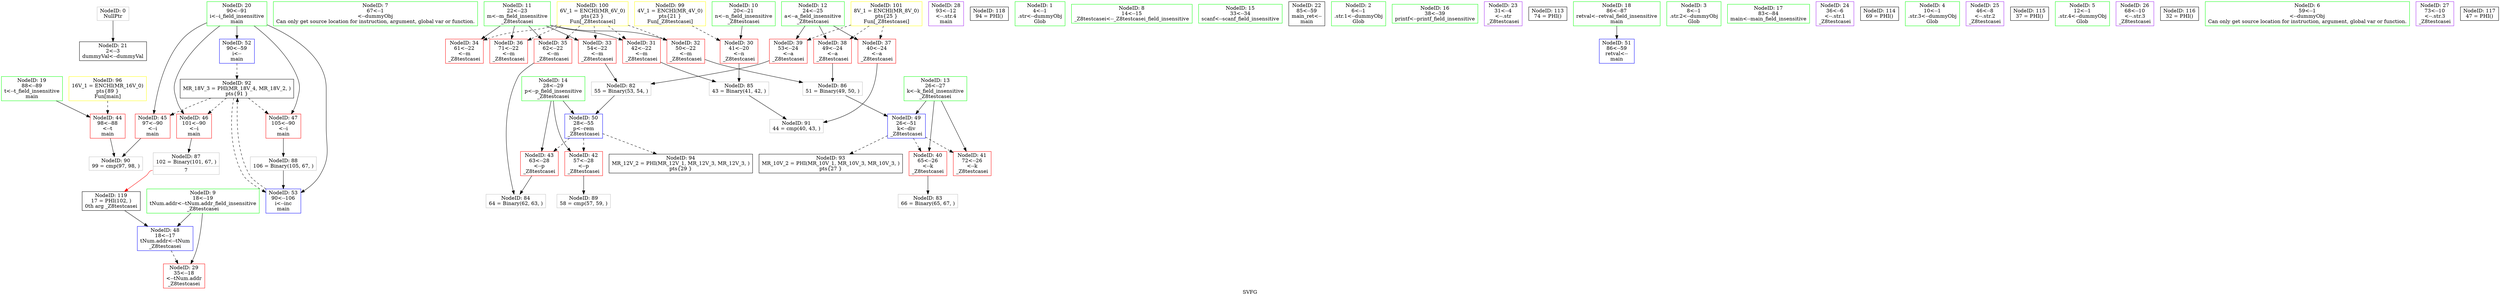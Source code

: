 digraph "SVFG" {
	label="SVFG";

	Node0x55ae4ca5e120 [shape=record,color=grey,label="{NodeID: 0\nNullPtr}"];
	Node0x55ae4ca5e120 -> Node0x55ae4ca71170[style=solid];
	Node0x55ae4ca761e0 [shape=record,color=grey,label="{NodeID: 90\n99 = cmp(97, 98, )\n}"];
	Node0x55ae4ca706c0 [shape=record,color=green,label="{NodeID: 7\n67\<--1\n\<--dummyObj\nCan only get source location for instruction, argument, global var or function.}"];
	Node0x55ae4ca70b30 [shape=record,color=green,label="{NodeID: 14\n28\<--29\np\<--p_field_insensitive\n_Z8testcasei\n}"];
	Node0x55ae4ca70b30 -> Node0x55ae4ca722b0[style=solid];
	Node0x55ae4ca70b30 -> Node0x55ae4ca72380[style=solid];
	Node0x55ae4ca70b30 -> Node0x55ae4ca73950[style=solid];
	Node0x55ae4ca71170 [shape=record,color=black,label="{NodeID: 21\n2\<--3\ndummyVal\<--dummyVal\n}"];
	Node0x55ae4ca71750 [shape=record,color=purple,label="{NodeID: 28\n93\<--12\n\<--.str.4\nmain\n}"];
	Node0x55ae4ca80d80 [shape=record,color=black,label="{NodeID: 118\n94 = PHI()\n}"];
	Node0x55ae4ca71d00 [shape=record,color=red,label="{NodeID: 35\n62\<--22\n\<--m\n_Z8testcasei\n}"];
	Node0x55ae4ca71d00 -> Node0x55ae4ca758e0[style=solid];
	Node0x55ae4ca722b0 [shape=record,color=red,label="{NodeID: 42\n57\<--28\n\<--p\n_Z8testcasei\n}"];
	Node0x55ae4ca722b0 -> Node0x55ae4ca76060[style=solid];
	Node0x55ae4ca73880 [shape=record,color=blue,label="{NodeID: 49\n26\<--51\nk\<--div\n_Z8testcasei\n}"];
	Node0x55ae4ca73880 -> Node0x55ae4ca72110[style=dashed];
	Node0x55ae4ca73880 -> Node0x55ae4ca721e0[style=dashed];
	Node0x55ae4ca73880 -> Node0x55ae4ca79540[style=dashed];
	Node0x55ae4ca758e0 [shape=record,color=grey,label="{NodeID: 84\n64 = Binary(62, 63, )\n}"];
	Node0x55ae4ca6f900 [shape=record,color=green,label="{NodeID: 1\n4\<--1\n.str\<--dummyObj\nGlob }"];
	Node0x55ae4ca76360 [shape=record,color=grey,label="{NodeID: 91\n44 = cmp(40, 43, )\n}"];
	Node0x55ae4ca70750 [shape=record,color=green,label="{NodeID: 8\n14\<--15\n_Z8testcasei\<--_Z8testcasei_field_insensitive\n}"];
	Node0x55ae4ca70c00 [shape=record,color=green,label="{NodeID: 15\n33\<--34\nscanf\<--scanf_field_insensitive\n}"];
	Node0x55ae4ca71270 [shape=record,color=black,label="{NodeID: 22\n85\<--59\nmain_ret\<--\nmain\n}"];
	Node0x55ae4ca71820 [shape=record,color=red,label="{NodeID: 29\n35\<--18\n\<--tNum.addr\n_Z8testcasei\n}"];
	Node0x55ae4ca80e80 [shape=record,color=black,label="{NodeID: 119\n17 = PHI(102, )\n0th arg _Z8testcasei }"];
	Node0x55ae4ca80e80 -> Node0x55ae4ca737b0[style=solid];
	Node0x55ae4ca71dd0 [shape=record,color=red,label="{NodeID: 36\n71\<--22\n\<--m\n_Z8testcasei\n}"];
	Node0x55ae4ca72380 [shape=record,color=red,label="{NodeID: 43\n63\<--28\n\<--p\n_Z8testcasei\n}"];
	Node0x55ae4ca72380 -> Node0x55ae4ca758e0[style=solid];
	Node0x55ae4ca73950 [shape=record,color=blue,label="{NodeID: 50\n28\<--55\np\<--rem\n_Z8testcasei\n}"];
	Node0x55ae4ca73950 -> Node0x55ae4ca722b0[style=dashed];
	Node0x55ae4ca73950 -> Node0x55ae4ca72380[style=dashed];
	Node0x55ae4ca73950 -> Node0x55ae4ca79a40[style=dashed];
	Node0x55ae4ca75a60 [shape=record,color=grey,label="{NodeID: 85\n43 = Binary(41, 42, )\n}"];
	Node0x55ae4ca75a60 -> Node0x55ae4ca76360[style=solid];
	Node0x55ae4ca6f990 [shape=record,color=green,label="{NodeID: 2\n6\<--1\n.str.1\<--dummyObj\nGlob }"];
	Node0x55ae4ca79040 [shape=record,color=black,label="{NodeID: 92\nMR_18V_3 = PHI(MR_18V_4, MR_18V_2, )\npts\{91 \}\n}"];
	Node0x55ae4ca79040 -> Node0x55ae4ca72520[style=dashed];
	Node0x55ae4ca79040 -> Node0x55ae4ca725f0[style=dashed];
	Node0x55ae4ca79040 -> Node0x55ae4ca726c0[style=dashed];
	Node0x55ae4ca79040 -> Node0x55ae4ca73bc0[style=dashed];
	Node0x55ae4ca707e0 [shape=record,color=green,label="{NodeID: 9\n18\<--19\ntNum.addr\<--tNum.addr_field_insensitive\n_Z8testcasei\n}"];
	Node0x55ae4ca707e0 -> Node0x55ae4ca71820[style=solid];
	Node0x55ae4ca707e0 -> Node0x55ae4ca737b0[style=solid];
	Node0x55ae4ca72a90 [shape=record,color=yellow,style=double,label="{NodeID: 99\n4V_1 = ENCHI(MR_4V_0)\npts\{21 \}\nFun[_Z8testcasei]}"];
	Node0x55ae4ca72a90 -> Node0x55ae4ca718f0[style=dashed];
	Node0x55ae4ca70d00 [shape=record,color=green,label="{NodeID: 16\n38\<--39\nprintf\<--printf_field_insensitive\n}"];
	Node0x55ae4ca71340 [shape=record,color=purple,label="{NodeID: 23\n31\<--4\n\<--.str\n_Z8testcasei\n}"];
	Node0x55ae4c959cb0 [shape=record,color=black,label="{NodeID: 113\n74 = PHI()\n}"];
	Node0x55ae4ca718f0 [shape=record,color=red,label="{NodeID: 30\n41\<--20\n\<--n\n_Z8testcasei\n}"];
	Node0x55ae4ca718f0 -> Node0x55ae4ca75a60[style=solid];
	Node0x55ae4ca71ea0 [shape=record,color=red,label="{NodeID: 37\n40\<--24\n\<--a\n_Z8testcasei\n}"];
	Node0x55ae4ca71ea0 -> Node0x55ae4ca76360[style=solid];
	Node0x55ae4ca72450 [shape=record,color=red,label="{NodeID: 44\n98\<--88\n\<--t\nmain\n}"];
	Node0x55ae4ca72450 -> Node0x55ae4ca761e0[style=solid];
	Node0x55ae4ca73a20 [shape=record,color=blue,label="{NodeID: 51\n86\<--59\nretval\<--\nmain\n}"];
	Node0x55ae4ca75be0 [shape=record,color=grey,label="{NodeID: 86\n51 = Binary(49, 50, )\n}"];
	Node0x55ae4ca75be0 -> Node0x55ae4ca73880[style=solid];
	Node0x55ae4ca6fc40 [shape=record,color=green,label="{NodeID: 3\n8\<--1\n.str.2\<--dummyObj\nGlob }"];
	Node0x55ae4ca79540 [shape=record,color=black,label="{NodeID: 93\nMR_10V_2 = PHI(MR_10V_1, MR_10V_3, MR_10V_3, )\npts\{27 \}\n}"];
	Node0x55ae4ca70870 [shape=record,color=green,label="{NodeID: 10\n20\<--21\nn\<--n_field_insensitive\n_Z8testcasei\n}"];
	Node0x55ae4ca70870 -> Node0x55ae4ca718f0[style=solid];
	Node0x55ae4ca72b70 [shape=record,color=yellow,style=double,label="{NodeID: 100\n6V_1 = ENCHI(MR_6V_0)\npts\{23 \}\nFun[_Z8testcasei]}"];
	Node0x55ae4ca72b70 -> Node0x55ae4ca719c0[style=dashed];
	Node0x55ae4ca72b70 -> Node0x55ae4ca71a90[style=dashed];
	Node0x55ae4ca72b70 -> Node0x55ae4ca71b60[style=dashed];
	Node0x55ae4ca72b70 -> Node0x55ae4ca71c30[style=dashed];
	Node0x55ae4ca72b70 -> Node0x55ae4ca71d00[style=dashed];
	Node0x55ae4ca72b70 -> Node0x55ae4ca71dd0[style=dashed];
	Node0x55ae4ca70e00 [shape=record,color=green,label="{NodeID: 17\n83\<--84\nmain\<--main_field_insensitive\n}"];
	Node0x55ae4ca71410 [shape=record,color=purple,label="{NodeID: 24\n36\<--6\n\<--.str.1\n_Z8testcasei\n}"];
	Node0x55ae4ca803e0 [shape=record,color=black,label="{NodeID: 114\n69 = PHI()\n}"];
	Node0x55ae4ca719c0 [shape=record,color=red,label="{NodeID: 31\n42\<--22\n\<--m\n_Z8testcasei\n}"];
	Node0x55ae4ca719c0 -> Node0x55ae4ca75a60[style=solid];
	Node0x55ae4ca71f70 [shape=record,color=red,label="{NodeID: 38\n49\<--24\n\<--a\n_Z8testcasei\n}"];
	Node0x55ae4ca71f70 -> Node0x55ae4ca75be0[style=solid];
	Node0x55ae4ca72520 [shape=record,color=red,label="{NodeID: 45\n97\<--90\n\<--i\nmain\n}"];
	Node0x55ae4ca72520 -> Node0x55ae4ca761e0[style=solid];
	Node0x55ae4ca73af0 [shape=record,color=blue,label="{NodeID: 52\n90\<--59\ni\<--\nmain\n}"];
	Node0x55ae4ca73af0 -> Node0x55ae4ca79040[style=dashed];
	Node0x55ae4ca75d60 [shape=record,color=grey,label="{NodeID: 87\n102 = Binary(101, 67, )\n|{<s0>7}}"];
	Node0x55ae4ca75d60:s0 -> Node0x55ae4ca80e80[style=solid,color=red];
	Node0x55ae4ca6fcd0 [shape=record,color=green,label="{NodeID: 4\n10\<--1\n.str.3\<--dummyObj\nGlob }"];
	Node0x55ae4ca79a40 [shape=record,color=black,label="{NodeID: 94\nMR_12V_2 = PHI(MR_12V_1, MR_12V_3, MR_12V_3, )\npts\{29 \}\n}"];
	Node0x55ae4ca70900 [shape=record,color=green,label="{NodeID: 11\n22\<--23\nm\<--m_field_insensitive\n_Z8testcasei\n}"];
	Node0x55ae4ca70900 -> Node0x55ae4ca719c0[style=solid];
	Node0x55ae4ca70900 -> Node0x55ae4ca71a90[style=solid];
	Node0x55ae4ca70900 -> Node0x55ae4ca71b60[style=solid];
	Node0x55ae4ca70900 -> Node0x55ae4ca71c30[style=solid];
	Node0x55ae4ca70900 -> Node0x55ae4ca71d00[style=solid];
	Node0x55ae4ca70900 -> Node0x55ae4ca71dd0[style=solid];
	Node0x55ae4ca72c50 [shape=record,color=yellow,style=double,label="{NodeID: 101\n8V_1 = ENCHI(MR_8V_0)\npts\{25 \}\nFun[_Z8testcasei]}"];
	Node0x55ae4ca72c50 -> Node0x55ae4ca71ea0[style=dashed];
	Node0x55ae4ca72c50 -> Node0x55ae4ca71f70[style=dashed];
	Node0x55ae4ca72c50 -> Node0x55ae4ca72040[style=dashed];
	Node0x55ae4ca70f00 [shape=record,color=green,label="{NodeID: 18\n86\<--87\nretval\<--retval_field_insensitive\nmain\n}"];
	Node0x55ae4ca70f00 -> Node0x55ae4ca73a20[style=solid];
	Node0x55ae4ca714e0 [shape=record,color=purple,label="{NodeID: 25\n46\<--8\n\<--.str.2\n_Z8testcasei\n}"];
	Node0x55ae4ca804e0 [shape=record,color=black,label="{NodeID: 115\n37 = PHI()\n}"];
	Node0x55ae4ca71a90 [shape=record,color=red,label="{NodeID: 32\n50\<--22\n\<--m\n_Z8testcasei\n}"];
	Node0x55ae4ca71a90 -> Node0x55ae4ca75be0[style=solid];
	Node0x55ae4ca72040 [shape=record,color=red,label="{NodeID: 39\n53\<--24\n\<--a\n_Z8testcasei\n}"];
	Node0x55ae4ca72040 -> Node0x55ae4ca755e0[style=solid];
	Node0x55ae4ca725f0 [shape=record,color=red,label="{NodeID: 46\n101\<--90\n\<--i\nmain\n}"];
	Node0x55ae4ca725f0 -> Node0x55ae4ca75d60[style=solid];
	Node0x55ae4ca73bc0 [shape=record,color=blue,label="{NodeID: 53\n90\<--106\ni\<--inc\nmain\n}"];
	Node0x55ae4ca73bc0 -> Node0x55ae4ca79040[style=dashed];
	Node0x55ae4ca75ee0 [shape=record,color=grey,label="{NodeID: 88\n106 = Binary(105, 67, )\n}"];
	Node0x55ae4ca75ee0 -> Node0x55ae4ca73bc0[style=solid];
	Node0x55ae4ca6fd60 [shape=record,color=green,label="{NodeID: 5\n12\<--1\n.str.4\<--dummyObj\nGlob }"];
	Node0x55ae4ca70990 [shape=record,color=green,label="{NodeID: 12\n24\<--25\na\<--a_field_insensitive\n_Z8testcasei\n}"];
	Node0x55ae4ca70990 -> Node0x55ae4ca71ea0[style=solid];
	Node0x55ae4ca70990 -> Node0x55ae4ca71f70[style=solid];
	Node0x55ae4ca70990 -> Node0x55ae4ca72040[style=solid];
	Node0x55ae4ca70fd0 [shape=record,color=green,label="{NodeID: 19\n88\<--89\nt\<--t_field_insensitive\nmain\n}"];
	Node0x55ae4ca70fd0 -> Node0x55ae4ca72450[style=solid];
	Node0x55ae4ca715b0 [shape=record,color=purple,label="{NodeID: 26\n68\<--10\n\<--.str.3\n_Z8testcasei\n}"];
	Node0x55ae4ca80b80 [shape=record,color=black,label="{NodeID: 116\n32 = PHI()\n}"];
	Node0x55ae4ca71b60 [shape=record,color=red,label="{NodeID: 33\n54\<--22\n\<--m\n_Z8testcasei\n}"];
	Node0x55ae4ca71b60 -> Node0x55ae4ca755e0[style=solid];
	Node0x55ae4ca72110 [shape=record,color=red,label="{NodeID: 40\n65\<--26\n\<--k\n_Z8testcasei\n}"];
	Node0x55ae4ca72110 -> Node0x55ae4ca75760[style=solid];
	Node0x55ae4ca726c0 [shape=record,color=red,label="{NodeID: 47\n105\<--90\n\<--i\nmain\n}"];
	Node0x55ae4ca726c0 -> Node0x55ae4ca75ee0[style=solid];
	Node0x55ae4ca755e0 [shape=record,color=grey,label="{NodeID: 82\n55 = Binary(53, 54, )\n}"];
	Node0x55ae4ca755e0 -> Node0x55ae4ca73950[style=solid];
	Node0x55ae4ca76060 [shape=record,color=grey,label="{NodeID: 89\n58 = cmp(57, 59, )\n}"];
	Node0x55ae4ca70630 [shape=record,color=green,label="{NodeID: 6\n59\<--1\n\<--dummyObj\nCan only get source location for instruction, argument, global var or function.}"];
	Node0x55ae4ca727c0 [shape=record,color=yellow,style=double,label="{NodeID: 96\n16V_1 = ENCHI(MR_16V_0)\npts\{89 \}\nFun[main]}"];
	Node0x55ae4ca727c0 -> Node0x55ae4ca72450[style=dashed];
	Node0x55ae4ca70a60 [shape=record,color=green,label="{NodeID: 13\n26\<--27\nk\<--k_field_insensitive\n_Z8testcasei\n}"];
	Node0x55ae4ca70a60 -> Node0x55ae4ca72110[style=solid];
	Node0x55ae4ca70a60 -> Node0x55ae4ca721e0[style=solid];
	Node0x55ae4ca70a60 -> Node0x55ae4ca73880[style=solid];
	Node0x55ae4ca710a0 [shape=record,color=green,label="{NodeID: 20\n90\<--91\ni\<--i_field_insensitive\nmain\n}"];
	Node0x55ae4ca710a0 -> Node0x55ae4ca72520[style=solid];
	Node0x55ae4ca710a0 -> Node0x55ae4ca725f0[style=solid];
	Node0x55ae4ca710a0 -> Node0x55ae4ca726c0[style=solid];
	Node0x55ae4ca710a0 -> Node0x55ae4ca73af0[style=solid];
	Node0x55ae4ca710a0 -> Node0x55ae4ca73bc0[style=solid];
	Node0x55ae4ca71680 [shape=record,color=purple,label="{NodeID: 27\n73\<--10\n\<--.str.3\n_Z8testcasei\n}"];
	Node0x55ae4ca80c80 [shape=record,color=black,label="{NodeID: 117\n47 = PHI()\n}"];
	Node0x55ae4ca71c30 [shape=record,color=red,label="{NodeID: 34\n61\<--22\n\<--m\n_Z8testcasei\n}"];
	Node0x55ae4ca721e0 [shape=record,color=red,label="{NodeID: 41\n72\<--26\n\<--k\n_Z8testcasei\n}"];
	Node0x55ae4ca737b0 [shape=record,color=blue,label="{NodeID: 48\n18\<--17\ntNum.addr\<--tNum\n_Z8testcasei\n}"];
	Node0x55ae4ca737b0 -> Node0x55ae4ca71820[style=dashed];
	Node0x55ae4ca75760 [shape=record,color=grey,label="{NodeID: 83\n66 = Binary(65, 67, )\n}"];
}
